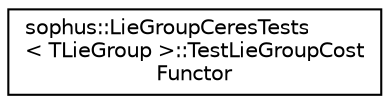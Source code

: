 digraph "Graphical Class Hierarchy"
{
 // LATEX_PDF_SIZE
  edge [fontname="Helvetica",fontsize="10",labelfontname="Helvetica",labelfontsize="10"];
  node [fontname="Helvetica",fontsize="10",shape=record];
  rankdir="LR";
  Node0 [label="sophus::LieGroupCeresTests\l\< TLieGroup \>::TestLieGroupCost\lFunctor",height=0.2,width=0.4,color="black", fillcolor="white", style="filled",URL="$structsophus_1_1_lie_group_ceres_tests_1_1_test_lie_group_cost_functor.html",tooltip=" "];
}
